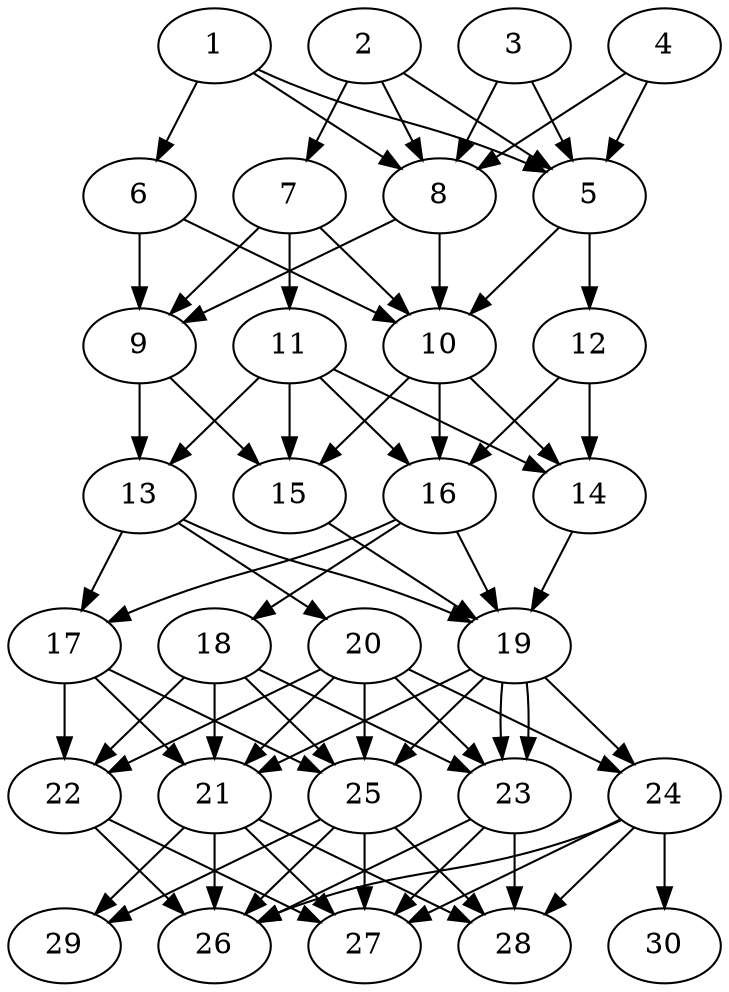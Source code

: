 // DAG automatically generated by daggen at Thu Oct  3 14:04:19 2019
// ./daggen --dot -n 30 --ccr 0.5 --fat 0.5 --regular 0.9 --density 0.9 --mindata 5242880 --maxdata 52428800 
digraph G {
  1 [size="36943872", alpha="0.12", expect_size="18471936"] 
  1 -> 5 [size ="18471936"]
  1 -> 6 [size ="18471936"]
  1 -> 8 [size ="18471936"]
  2 [size="47081472", alpha="0.08", expect_size="23540736"] 
  2 -> 5 [size ="23540736"]
  2 -> 7 [size ="23540736"]
  2 -> 8 [size ="23540736"]
  3 [size="83931136", alpha="0.13", expect_size="41965568"] 
  3 -> 5 [size ="41965568"]
  3 -> 8 [size ="41965568"]
  4 [size="54603776", alpha="0.03", expect_size="27301888"] 
  4 -> 5 [size ="27301888"]
  4 -> 8 [size ="27301888"]
  5 [size="35999744", alpha="0.06", expect_size="17999872"] 
  5 -> 10 [size ="17999872"]
  5 -> 12 [size ="17999872"]
  6 [size="73719808", alpha="0.13", expect_size="36859904"] 
  6 -> 9 [size ="36859904"]
  6 -> 10 [size ="36859904"]
  7 [size="99997696", alpha="0.16", expect_size="49998848"] 
  7 -> 9 [size ="49998848"]
  7 -> 10 [size ="49998848"]
  7 -> 11 [size ="49998848"]
  8 [size="75919360", alpha="0.14", expect_size="37959680"] 
  8 -> 9 [size ="37959680"]
  8 -> 10 [size ="37959680"]
  9 [size="26109952", alpha="0.17", expect_size="13054976"] 
  9 -> 13 [size ="13054976"]
  9 -> 15 [size ="13054976"]
  10 [size="48142336", alpha="0.09", expect_size="24071168"] 
  10 -> 14 [size ="24071168"]
  10 -> 15 [size ="24071168"]
  10 -> 16 [size ="24071168"]
  11 [size="96669696", alpha="0.12", expect_size="48334848"] 
  11 -> 13 [size ="48334848"]
  11 -> 14 [size ="48334848"]
  11 -> 15 [size ="48334848"]
  11 -> 16 [size ="48334848"]
  12 [size="56780800", alpha="0.15", expect_size="28390400"] 
  12 -> 14 [size ="28390400"]
  12 -> 16 [size ="28390400"]
  13 [size="94578688", alpha="0.10", expect_size="47289344"] 
  13 -> 17 [size ="47289344"]
  13 -> 19 [size ="47289344"]
  13 -> 20 [size ="47289344"]
  14 [size="61126656", alpha="0.11", expect_size="30563328"] 
  14 -> 19 [size ="30563328"]
  15 [size="75122688", alpha="0.06", expect_size="37561344"] 
  15 -> 19 [size ="37561344"]
  16 [size="11196416", alpha="0.03", expect_size="5598208"] 
  16 -> 17 [size ="5598208"]
  16 -> 18 [size ="5598208"]
  16 -> 19 [size ="5598208"]
  17 [size="74309632", alpha="0.17", expect_size="37154816"] 
  17 -> 21 [size ="37154816"]
  17 -> 22 [size ="37154816"]
  17 -> 25 [size ="37154816"]
  18 [size="54980608", alpha="0.14", expect_size="27490304"] 
  18 -> 21 [size ="27490304"]
  18 -> 22 [size ="27490304"]
  18 -> 23 [size ="27490304"]
  18 -> 25 [size ="27490304"]
  19 [size="27353088", alpha="0.16", expect_size="13676544"] 
  19 -> 21 [size ="13676544"]
  19 -> 23 [size ="13676544"]
  19 -> 23 [size ="13676544"]
  19 -> 24 [size ="13676544"]
  19 -> 25 [size ="13676544"]
  20 [size="12537856", alpha="0.02", expect_size="6268928"] 
  20 -> 21 [size ="6268928"]
  20 -> 22 [size ="6268928"]
  20 -> 23 [size ="6268928"]
  20 -> 24 [size ="6268928"]
  20 -> 25 [size ="6268928"]
  21 [size="56133632", alpha="0.13", expect_size="28066816"] 
  21 -> 26 [size ="28066816"]
  21 -> 27 [size ="28066816"]
  21 -> 28 [size ="28066816"]
  21 -> 29 [size ="28066816"]
  22 [size="20443136", alpha="0.13", expect_size="10221568"] 
  22 -> 26 [size ="10221568"]
  22 -> 27 [size ="10221568"]
  23 [size="92557312", alpha="0.07", expect_size="46278656"] 
  23 -> 26 [size ="46278656"]
  23 -> 27 [size ="46278656"]
  23 -> 28 [size ="46278656"]
  24 [size="47007744", alpha="0.11", expect_size="23503872"] 
  24 -> 26 [size ="23503872"]
  24 -> 27 [size ="23503872"]
  24 -> 28 [size ="23503872"]
  24 -> 30 [size ="23503872"]
  25 [size="99641344", alpha="0.01", expect_size="49820672"] 
  25 -> 26 [size ="49820672"]
  25 -> 27 [size ="49820672"]
  25 -> 28 [size ="49820672"]
  25 -> 29 [size ="49820672"]
  26 [size="33761280", alpha="0.04", expect_size="16880640"] 
  27 [size="46563328", alpha="0.05", expect_size="23281664"] 
  28 [size="30896128", alpha="0.01", expect_size="15448064"] 
  29 [size="97558528", alpha="0.00", expect_size="48779264"] 
  30 [size="80160768", alpha="0.07", expect_size="40080384"] 
}
